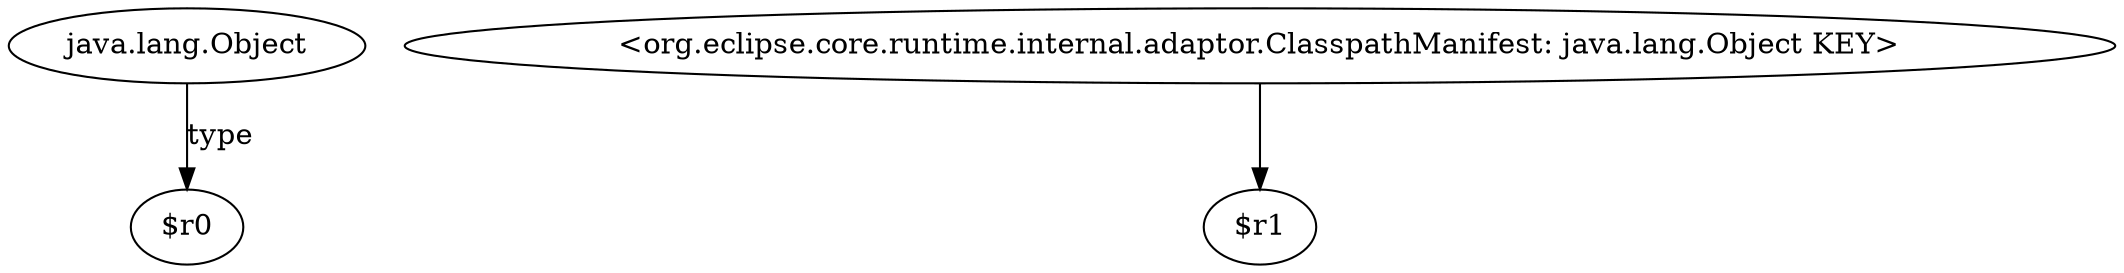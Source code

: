 digraph g {
0[label="java.lang.Object"]
1[label="$r0"]
0->1[label="type"]
2[label="<org.eclipse.core.runtime.internal.adaptor.ClasspathManifest: java.lang.Object KEY>"]
3[label="$r1"]
2->3[label=""]
}
